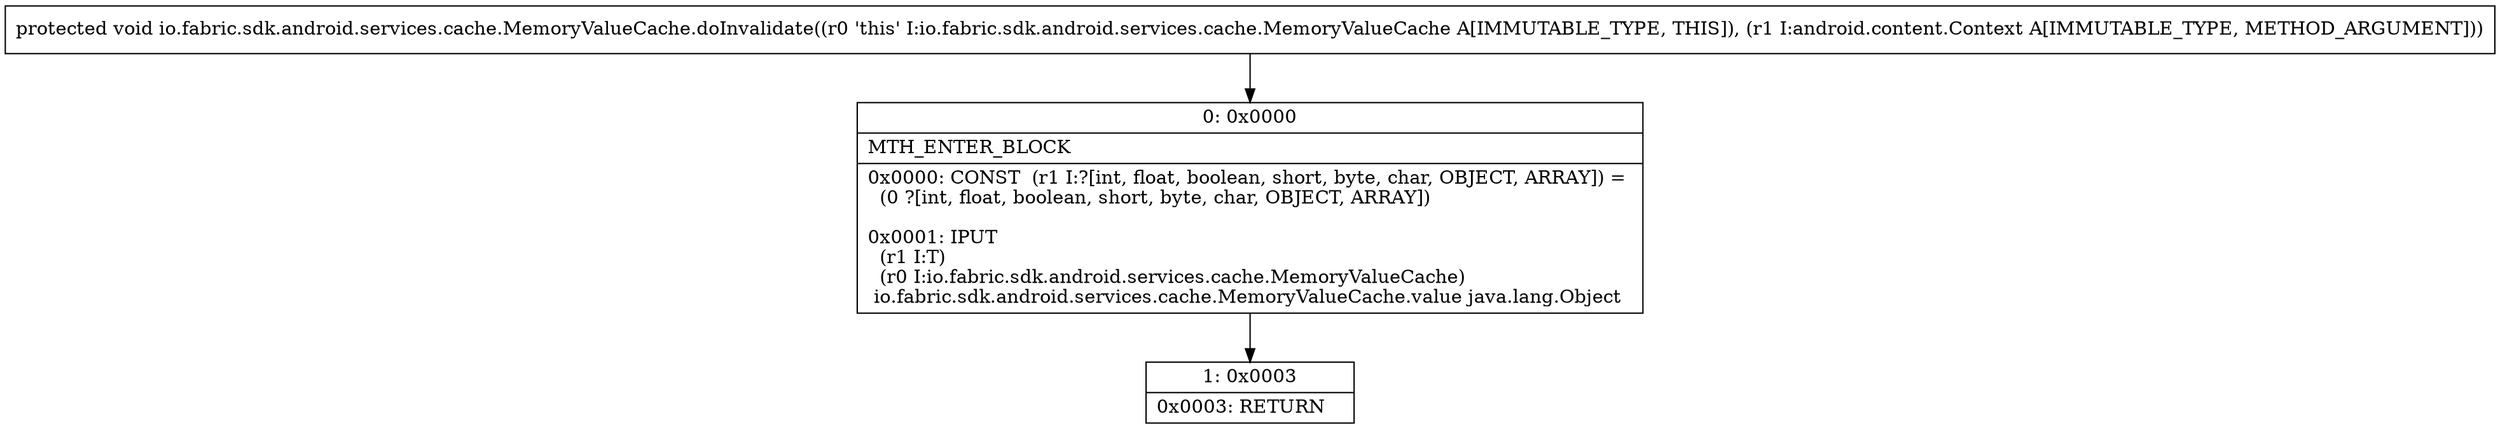 digraph "CFG forio.fabric.sdk.android.services.cache.MemoryValueCache.doInvalidate(Landroid\/content\/Context;)V" {
Node_0 [shape=record,label="{0\:\ 0x0000|MTH_ENTER_BLOCK\l|0x0000: CONST  (r1 I:?[int, float, boolean, short, byte, char, OBJECT, ARRAY]) = \l  (0 ?[int, float, boolean, short, byte, char, OBJECT, ARRAY])\l \l0x0001: IPUT  \l  (r1 I:T)\l  (r0 I:io.fabric.sdk.android.services.cache.MemoryValueCache)\l io.fabric.sdk.android.services.cache.MemoryValueCache.value java.lang.Object \l}"];
Node_1 [shape=record,label="{1\:\ 0x0003|0x0003: RETURN   \l}"];
MethodNode[shape=record,label="{protected void io.fabric.sdk.android.services.cache.MemoryValueCache.doInvalidate((r0 'this' I:io.fabric.sdk.android.services.cache.MemoryValueCache A[IMMUTABLE_TYPE, THIS]), (r1 I:android.content.Context A[IMMUTABLE_TYPE, METHOD_ARGUMENT])) }"];
MethodNode -> Node_0;
Node_0 -> Node_1;
}


